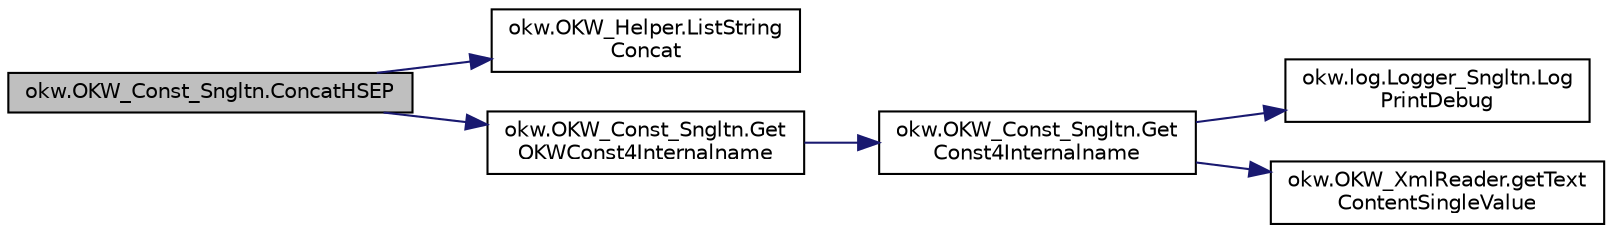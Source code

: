 digraph "okw.OKW_Const_Sngltn.ConcatHSEP"
{
 // INTERACTIVE_SVG=YES
  edge [fontname="Helvetica",fontsize="10",labelfontname="Helvetica",labelfontsize="10"];
  node [fontname="Helvetica",fontsize="10",shape=record];
  rankdir="LR";
  Node76 [label="okw.OKW_Const_Sngltn.ConcatHSEP",height=0.2,width=0.4,color="black", fillcolor="grey75", style="filled", fontcolor="black"];
  Node76 -> Node77 [color="midnightblue",fontsize="10",style="solid",fontname="Helvetica"];
  Node77 [label="okw.OKW_Helper.ListString\lConcat",height=0.2,width=0.4,color="black", fillcolor="white", style="filled",URL="$classokw_1_1_o_k_w___helper.html#aa2436b1fe6332df3f8172d2ffc1edea5",tooltip="Wandelt List<String> in einen String um und trennt die Werte durch das vorgegebene Trennzeichen vonei..."];
  Node76 -> Node78 [color="midnightblue",fontsize="10",style="solid",fontname="Helvetica"];
  Node78 [label="okw.OKW_Const_Sngltn.Get\lOKWConst4Internalname",height=0.2,width=0.4,color="black", fillcolor="white", style="filled",URL="$classokw_1_1_o_k_w___const___sngltn.html#a02c05c79f7ea6e862a81a64ce23941fd",tooltip="Methode ermittelt für Internalname und der aktuell eingestellten Sprache den Wert für OKWConst..."];
  Node78 -> Node79 [color="midnightblue",fontsize="10",style="solid",fontname="Helvetica"];
  Node79 [label="okw.OKW_Const_Sngltn.Get\lConst4Internalname",height=0.2,width=0.4,color="black", fillcolor="white", style="filled",URL="$classokw_1_1_o_k_w___const___sngltn.html#a51cde06bf07e855ba4d69ff36b9a27f7",tooltip="Methode ermittelt für Internalname und der aktuell eingestellten Sprache den Wert für Const..."];
  Node79 -> Node80 [color="midnightblue",fontsize="10",style="solid",fontname="Helvetica"];
  Node80 [label="okw.log.Logger_Sngltn.Log\lPrintDebug",height=0.2,width=0.4,color="black", fillcolor="white", style="filled",URL="$classokw_1_1log_1_1_logger___sngltn.html#a313f97c79ba4662d9daaf7f537dd02f4",tooltip="Loggt eine Nachricht. "];
  Node79 -> Node81 [color="midnightblue",fontsize="10",style="solid",fontname="Helvetica"];
  Node81 [label="okw.OKW_XmlReader.getText\lContentSingleValue",height=0.2,width=0.4,color="black", fillcolor="white", style="filled",URL="$classokw_1_1_o_k_w___xml_reader.html#ab920b5335a2e1429c14cc5f8e79f39eb",tooltip="Lies den TextContent eines Tag. "];
}
